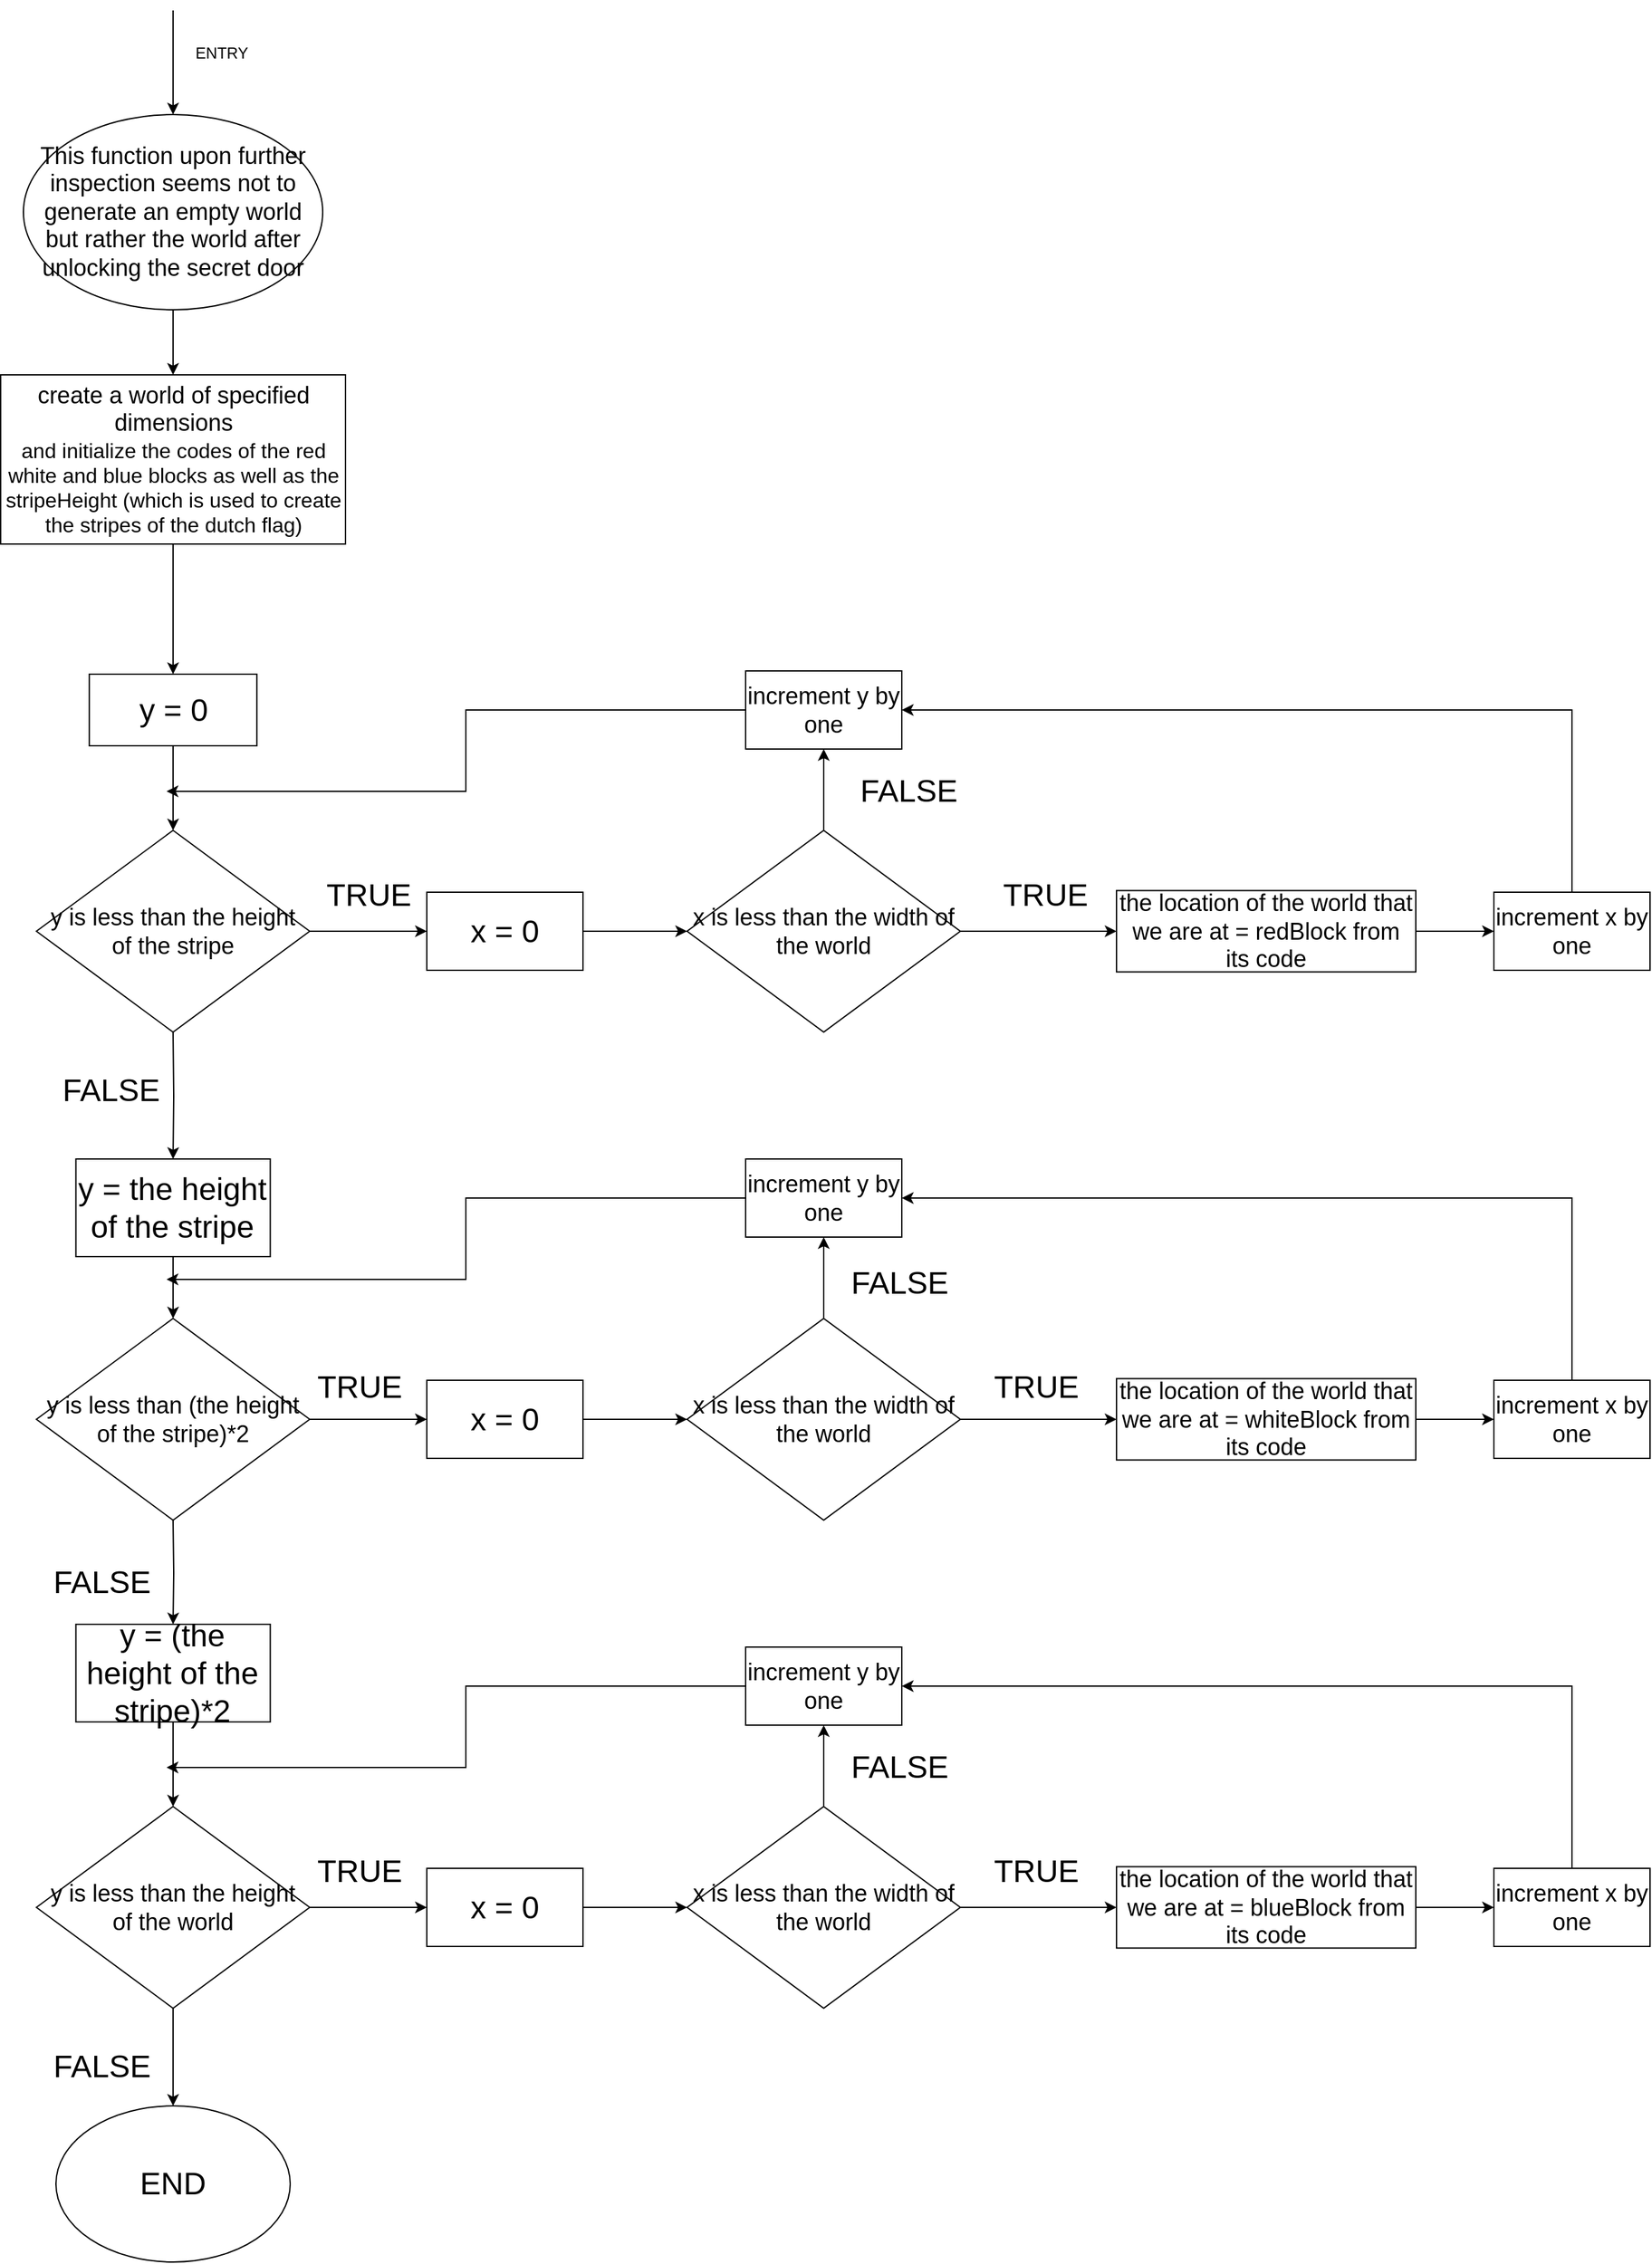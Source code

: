 <mxfile version="21.8.2" type="device">
  <diagram id="C5RBs43oDa-KdzZeNtuy" name="Page-1">
    <mxGraphModel dx="1930" dy="878" grid="1" gridSize="10" guides="1" tooltips="1" connect="1" arrows="1" fold="1" page="1" pageScale="1" pageWidth="827" pageHeight="1169" math="0" shadow="0">
      <root>
        <mxCell id="WIyWlLk6GJQsqaUBKTNV-0" />
        <mxCell id="WIyWlLk6GJQsqaUBKTNV-1" parent="WIyWlLk6GJQsqaUBKTNV-0" />
        <mxCell id="GRbMy3bL4gG7srACkzMk-0" value="ENTRY" style="text;html=1;align=center;verticalAlign=middle;resizable=0;points=[];autosize=1;strokeColor=none;fillColor=none;" vertex="1" parent="WIyWlLk6GJQsqaUBKTNV-1">
          <mxGeometry x="177" y="108" width="70" height="30" as="geometry" />
        </mxCell>
        <mxCell id="GRbMy3bL4gG7srACkzMk-213" value="" style="edgeStyle=orthogonalEdgeStyle;rounded=0;orthogonalLoop=1;jettySize=auto;html=1;" edge="1" parent="WIyWlLk6GJQsqaUBKTNV-1" source="GRbMy3bL4gG7srACkzMk-199" target="GRbMy3bL4gG7srACkzMk-212">
          <mxGeometry relative="1" as="geometry" />
        </mxCell>
        <mxCell id="GRbMy3bL4gG7srACkzMk-199" value="&lt;font style=&quot;font-size: 18px;&quot;&gt;This function upon further inspection seems not to generate an empty world but rather the world after unlocking the secret door&lt;/font&gt;" style="ellipse;whiteSpace=wrap;html=1;" vertex="1" parent="WIyWlLk6GJQsqaUBKTNV-1">
          <mxGeometry x="60" y="170" width="230" height="150" as="geometry" />
        </mxCell>
        <mxCell id="GRbMy3bL4gG7srACkzMk-200" value="" style="endArrow=classic;html=1;rounded=0;entryX=0.5;entryY=0;entryDx=0;entryDy=0;" edge="1" parent="WIyWlLk6GJQsqaUBKTNV-1" target="GRbMy3bL4gG7srACkzMk-199">
          <mxGeometry width="50" height="50" relative="1" as="geometry">
            <mxPoint x="175" y="90" as="sourcePoint" />
            <mxPoint x="330" y="370" as="targetPoint" />
          </mxGeometry>
        </mxCell>
        <mxCell id="GRbMy3bL4gG7srACkzMk-218" value="" style="edgeStyle=orthogonalEdgeStyle;rounded=0;orthogonalLoop=1;jettySize=auto;html=1;" edge="1" parent="WIyWlLk6GJQsqaUBKTNV-1" source="GRbMy3bL4gG7srACkzMk-212" target="GRbMy3bL4gG7srACkzMk-217">
          <mxGeometry relative="1" as="geometry" />
        </mxCell>
        <mxCell id="GRbMy3bL4gG7srACkzMk-212" value="&lt;div&gt;&lt;font style=&quot;font-size: 18px;&quot;&gt;create a world of specified dimensions&lt;/font&gt;&lt;/div&gt;&lt;div&gt;&lt;font size=&quot;3&quot;&gt;and initialize the codes of the red white and blue blocks as well as the stripeHeight (which is used to create the stripes of the dutch flag)&lt;/font&gt;&lt;br&gt;&lt;/div&gt;" style="rounded=0;whiteSpace=wrap;html=1;" vertex="1" parent="WIyWlLk6GJQsqaUBKTNV-1">
          <mxGeometry x="42.5" y="370" width="265" height="130" as="geometry" />
        </mxCell>
        <mxCell id="GRbMy3bL4gG7srACkzMk-237" value="" style="edgeStyle=orthogonalEdgeStyle;rounded=0;orthogonalLoop=1;jettySize=auto;html=1;" edge="1" parent="WIyWlLk6GJQsqaUBKTNV-1" source="GRbMy3bL4gG7srACkzMk-215" target="GRbMy3bL4gG7srACkzMk-236">
          <mxGeometry relative="1" as="geometry" />
        </mxCell>
        <mxCell id="GRbMy3bL4gG7srACkzMk-215" value="&lt;font style=&quot;font-size: 18px;&quot;&gt;y is less than the height of the stripe&lt;/font&gt;" style="rhombus;whiteSpace=wrap;html=1;" vertex="1" parent="WIyWlLk6GJQsqaUBKTNV-1">
          <mxGeometry x="70" y="720" width="210" height="155" as="geometry" />
        </mxCell>
        <mxCell id="GRbMy3bL4gG7srACkzMk-219" value="" style="edgeStyle=orthogonalEdgeStyle;rounded=0;orthogonalLoop=1;jettySize=auto;html=1;" edge="1" parent="WIyWlLk6GJQsqaUBKTNV-1" source="GRbMy3bL4gG7srACkzMk-217" target="GRbMy3bL4gG7srACkzMk-215">
          <mxGeometry relative="1" as="geometry" />
        </mxCell>
        <mxCell id="GRbMy3bL4gG7srACkzMk-217" value="&lt;font style=&quot;font-size: 24px;&quot;&gt;y = 0&lt;/font&gt;" style="rounded=0;whiteSpace=wrap;html=1;" vertex="1" parent="WIyWlLk6GJQsqaUBKTNV-1">
          <mxGeometry x="110.63" y="600" width="128.75" height="55" as="geometry" />
        </mxCell>
        <mxCell id="GRbMy3bL4gG7srACkzMk-239" value="" style="edgeStyle=orthogonalEdgeStyle;rounded=0;orthogonalLoop=1;jettySize=auto;html=1;" edge="1" parent="WIyWlLk6GJQsqaUBKTNV-1" source="GRbMy3bL4gG7srACkzMk-236" target="GRbMy3bL4gG7srACkzMk-238">
          <mxGeometry relative="1" as="geometry" />
        </mxCell>
        <mxCell id="GRbMy3bL4gG7srACkzMk-236" value="&lt;font style=&quot;font-size: 24px;&quot;&gt;x = 0&lt;/font&gt;" style="rounded=0;whiteSpace=wrap;html=1;" vertex="1" parent="WIyWlLk6GJQsqaUBKTNV-1">
          <mxGeometry x="370" y="767.5" width="120" height="60" as="geometry" />
        </mxCell>
        <mxCell id="GRbMy3bL4gG7srACkzMk-241" style="edgeStyle=orthogonalEdgeStyle;rounded=0;orthogonalLoop=1;jettySize=auto;html=1;entryX=0;entryY=0.5;entryDx=0;entryDy=0;" edge="1" parent="WIyWlLk6GJQsqaUBKTNV-1" source="GRbMy3bL4gG7srACkzMk-238" target="GRbMy3bL4gG7srACkzMk-240">
          <mxGeometry relative="1" as="geometry" />
        </mxCell>
        <mxCell id="GRbMy3bL4gG7srACkzMk-246" value="" style="edgeStyle=orthogonalEdgeStyle;rounded=0;orthogonalLoop=1;jettySize=auto;html=1;" edge="1" parent="WIyWlLk6GJQsqaUBKTNV-1" source="GRbMy3bL4gG7srACkzMk-238" target="GRbMy3bL4gG7srACkzMk-244">
          <mxGeometry relative="1" as="geometry" />
        </mxCell>
        <mxCell id="GRbMy3bL4gG7srACkzMk-238" value="&lt;font style=&quot;font-size: 18px;&quot;&gt;x is less than the width of the world&lt;/font&gt;" style="rhombus;whiteSpace=wrap;html=1;" vertex="1" parent="WIyWlLk6GJQsqaUBKTNV-1">
          <mxGeometry x="570" y="720" width="210" height="155" as="geometry" />
        </mxCell>
        <mxCell id="GRbMy3bL4gG7srACkzMk-243" value="" style="edgeStyle=orthogonalEdgeStyle;rounded=0;orthogonalLoop=1;jettySize=auto;html=1;" edge="1" parent="WIyWlLk6GJQsqaUBKTNV-1" source="GRbMy3bL4gG7srACkzMk-240" target="GRbMy3bL4gG7srACkzMk-242">
          <mxGeometry relative="1" as="geometry" />
        </mxCell>
        <mxCell id="GRbMy3bL4gG7srACkzMk-240" value="&lt;font style=&quot;font-size: 18px;&quot;&gt;the location of the world that we are at = redBlock from its code&lt;/font&gt;" style="rounded=0;whiteSpace=wrap;html=1;" vertex="1" parent="WIyWlLk6GJQsqaUBKTNV-1">
          <mxGeometry x="900" y="766.25" width="230" height="62.5" as="geometry" />
        </mxCell>
        <mxCell id="GRbMy3bL4gG7srACkzMk-247" style="edgeStyle=orthogonalEdgeStyle;rounded=0;orthogonalLoop=1;jettySize=auto;html=1;entryX=1;entryY=0.5;entryDx=0;entryDy=0;" edge="1" parent="WIyWlLk6GJQsqaUBKTNV-1" source="GRbMy3bL4gG7srACkzMk-242" target="GRbMy3bL4gG7srACkzMk-244">
          <mxGeometry relative="1" as="geometry">
            <Array as="points">
              <mxPoint x="1250" y="628" />
            </Array>
          </mxGeometry>
        </mxCell>
        <mxCell id="GRbMy3bL4gG7srACkzMk-242" value="&lt;font style=&quot;font-size: 18px;&quot;&gt;increment x by one&lt;/font&gt;" style="rounded=0;whiteSpace=wrap;html=1;" vertex="1" parent="WIyWlLk6GJQsqaUBKTNV-1">
          <mxGeometry x="1190" y="767.5" width="120" height="60" as="geometry" />
        </mxCell>
        <mxCell id="GRbMy3bL4gG7srACkzMk-248" style="edgeStyle=orthogonalEdgeStyle;rounded=0;orthogonalLoop=1;jettySize=auto;html=1;" edge="1" parent="WIyWlLk6GJQsqaUBKTNV-1" source="GRbMy3bL4gG7srACkzMk-244">
          <mxGeometry relative="1" as="geometry">
            <mxPoint x="170" y="690" as="targetPoint" />
            <Array as="points">
              <mxPoint x="400" y="628" />
              <mxPoint x="400" y="690" />
            </Array>
          </mxGeometry>
        </mxCell>
        <mxCell id="GRbMy3bL4gG7srACkzMk-244" value="&lt;font style=&quot;font-size: 18px;&quot;&gt;increment y by one&lt;/font&gt;" style="rounded=0;whiteSpace=wrap;html=1;" vertex="1" parent="WIyWlLk6GJQsqaUBKTNV-1">
          <mxGeometry x="615" y="597.5" width="120" height="60" as="geometry" />
        </mxCell>
        <mxCell id="GRbMy3bL4gG7srACkzMk-249" value="" style="edgeStyle=orthogonalEdgeStyle;rounded=0;orthogonalLoop=1;jettySize=auto;html=1;" edge="1" parent="WIyWlLk6GJQsqaUBKTNV-1" target="GRbMy3bL4gG7srACkzMk-253">
          <mxGeometry relative="1" as="geometry">
            <mxPoint x="175" y="875" as="sourcePoint" />
          </mxGeometry>
        </mxCell>
        <mxCell id="GRbMy3bL4gG7srACkzMk-250" value="" style="edgeStyle=orthogonalEdgeStyle;rounded=0;orthogonalLoop=1;jettySize=auto;html=1;" edge="1" parent="WIyWlLk6GJQsqaUBKTNV-1" source="GRbMy3bL4gG7srACkzMk-251" target="GRbMy3bL4gG7srACkzMk-255">
          <mxGeometry relative="1" as="geometry" />
        </mxCell>
        <mxCell id="GRbMy3bL4gG7srACkzMk-251" value="&lt;font style=&quot;font-size: 18px;&quot;&gt;y is less than (the height of the stripe)*2&lt;/font&gt;" style="rhombus;whiteSpace=wrap;html=1;" vertex="1" parent="WIyWlLk6GJQsqaUBKTNV-1">
          <mxGeometry x="70" y="1095" width="210" height="155" as="geometry" />
        </mxCell>
        <mxCell id="GRbMy3bL4gG7srACkzMk-252" value="" style="edgeStyle=orthogonalEdgeStyle;rounded=0;orthogonalLoop=1;jettySize=auto;html=1;" edge="1" parent="WIyWlLk6GJQsqaUBKTNV-1" source="GRbMy3bL4gG7srACkzMk-253" target="GRbMy3bL4gG7srACkzMk-251">
          <mxGeometry relative="1" as="geometry" />
        </mxCell>
        <mxCell id="GRbMy3bL4gG7srACkzMk-253" value="&lt;font style=&quot;font-size: 24px;&quot;&gt;y = the height of the stripe&lt;br&gt;&lt;/font&gt;" style="rounded=0;whiteSpace=wrap;html=1;" vertex="1" parent="WIyWlLk6GJQsqaUBKTNV-1">
          <mxGeometry x="100.32" y="972.5" width="149.37" height="75" as="geometry" />
        </mxCell>
        <mxCell id="GRbMy3bL4gG7srACkzMk-254" value="" style="edgeStyle=orthogonalEdgeStyle;rounded=0;orthogonalLoop=1;jettySize=auto;html=1;" edge="1" parent="WIyWlLk6GJQsqaUBKTNV-1" source="GRbMy3bL4gG7srACkzMk-255" target="GRbMy3bL4gG7srACkzMk-258">
          <mxGeometry relative="1" as="geometry" />
        </mxCell>
        <mxCell id="GRbMy3bL4gG7srACkzMk-255" value="&lt;font style=&quot;font-size: 24px;&quot;&gt;x = 0&lt;/font&gt;" style="rounded=0;whiteSpace=wrap;html=1;" vertex="1" parent="WIyWlLk6GJQsqaUBKTNV-1">
          <mxGeometry x="370" y="1142.5" width="120" height="60" as="geometry" />
        </mxCell>
        <mxCell id="GRbMy3bL4gG7srACkzMk-256" style="edgeStyle=orthogonalEdgeStyle;rounded=0;orthogonalLoop=1;jettySize=auto;html=1;entryX=0;entryY=0.5;entryDx=0;entryDy=0;" edge="1" parent="WIyWlLk6GJQsqaUBKTNV-1" source="GRbMy3bL4gG7srACkzMk-258" target="GRbMy3bL4gG7srACkzMk-260">
          <mxGeometry relative="1" as="geometry" />
        </mxCell>
        <mxCell id="GRbMy3bL4gG7srACkzMk-257" value="" style="edgeStyle=orthogonalEdgeStyle;rounded=0;orthogonalLoop=1;jettySize=auto;html=1;" edge="1" parent="WIyWlLk6GJQsqaUBKTNV-1" source="GRbMy3bL4gG7srACkzMk-258" target="GRbMy3bL4gG7srACkzMk-264">
          <mxGeometry relative="1" as="geometry" />
        </mxCell>
        <mxCell id="GRbMy3bL4gG7srACkzMk-258" value="&lt;font style=&quot;font-size: 18px;&quot;&gt;x is less than the width of the world&lt;/font&gt;" style="rhombus;whiteSpace=wrap;html=1;" vertex="1" parent="WIyWlLk6GJQsqaUBKTNV-1">
          <mxGeometry x="570" y="1095" width="210" height="155" as="geometry" />
        </mxCell>
        <mxCell id="GRbMy3bL4gG7srACkzMk-259" value="" style="edgeStyle=orthogonalEdgeStyle;rounded=0;orthogonalLoop=1;jettySize=auto;html=1;" edge="1" parent="WIyWlLk6GJQsqaUBKTNV-1" source="GRbMy3bL4gG7srACkzMk-260" target="GRbMy3bL4gG7srACkzMk-262">
          <mxGeometry relative="1" as="geometry" />
        </mxCell>
        <mxCell id="GRbMy3bL4gG7srACkzMk-260" value="&lt;font style=&quot;font-size: 18px;&quot;&gt;the location of the world that we are at = whiteBlock from its code&lt;/font&gt;" style="rounded=0;whiteSpace=wrap;html=1;" vertex="1" parent="WIyWlLk6GJQsqaUBKTNV-1">
          <mxGeometry x="900" y="1141.25" width="230" height="62.5" as="geometry" />
        </mxCell>
        <mxCell id="GRbMy3bL4gG7srACkzMk-261" style="edgeStyle=orthogonalEdgeStyle;rounded=0;orthogonalLoop=1;jettySize=auto;html=1;entryX=1;entryY=0.5;entryDx=0;entryDy=0;" edge="1" parent="WIyWlLk6GJQsqaUBKTNV-1" source="GRbMy3bL4gG7srACkzMk-262" target="GRbMy3bL4gG7srACkzMk-264">
          <mxGeometry relative="1" as="geometry">
            <Array as="points">
              <mxPoint x="1250" y="1003" />
            </Array>
          </mxGeometry>
        </mxCell>
        <mxCell id="GRbMy3bL4gG7srACkzMk-262" value="&lt;font style=&quot;font-size: 18px;&quot;&gt;increment x by one&lt;/font&gt;" style="rounded=0;whiteSpace=wrap;html=1;" vertex="1" parent="WIyWlLk6GJQsqaUBKTNV-1">
          <mxGeometry x="1190" y="1142.5" width="120" height="60" as="geometry" />
        </mxCell>
        <mxCell id="GRbMy3bL4gG7srACkzMk-263" style="edgeStyle=orthogonalEdgeStyle;rounded=0;orthogonalLoop=1;jettySize=auto;html=1;" edge="1" parent="WIyWlLk6GJQsqaUBKTNV-1" source="GRbMy3bL4gG7srACkzMk-264">
          <mxGeometry relative="1" as="geometry">
            <mxPoint x="170" y="1065" as="targetPoint" />
            <Array as="points">
              <mxPoint x="400" y="1003" />
              <mxPoint x="400" y="1065" />
            </Array>
          </mxGeometry>
        </mxCell>
        <mxCell id="GRbMy3bL4gG7srACkzMk-264" value="&lt;font style=&quot;font-size: 18px;&quot;&gt;increment y by one&lt;/font&gt;" style="rounded=0;whiteSpace=wrap;html=1;" vertex="1" parent="WIyWlLk6GJQsqaUBKTNV-1">
          <mxGeometry x="615" y="972.5" width="120" height="60" as="geometry" />
        </mxCell>
        <mxCell id="GRbMy3bL4gG7srACkzMk-265" value="" style="edgeStyle=orthogonalEdgeStyle;rounded=0;orthogonalLoop=1;jettySize=auto;html=1;" edge="1" parent="WIyWlLk6GJQsqaUBKTNV-1" target="GRbMy3bL4gG7srACkzMk-269">
          <mxGeometry relative="1" as="geometry">
            <mxPoint x="175" y="1250" as="sourcePoint" />
          </mxGeometry>
        </mxCell>
        <mxCell id="GRbMy3bL4gG7srACkzMk-266" value="" style="edgeStyle=orthogonalEdgeStyle;rounded=0;orthogonalLoop=1;jettySize=auto;html=1;" edge="1" parent="WIyWlLk6GJQsqaUBKTNV-1" source="GRbMy3bL4gG7srACkzMk-267" target="GRbMy3bL4gG7srACkzMk-271">
          <mxGeometry relative="1" as="geometry" />
        </mxCell>
        <mxCell id="GRbMy3bL4gG7srACkzMk-282" value="" style="edgeStyle=orthogonalEdgeStyle;rounded=0;orthogonalLoop=1;jettySize=auto;html=1;" edge="1" parent="WIyWlLk6GJQsqaUBKTNV-1" source="GRbMy3bL4gG7srACkzMk-267" target="GRbMy3bL4gG7srACkzMk-281">
          <mxGeometry relative="1" as="geometry" />
        </mxCell>
        <mxCell id="GRbMy3bL4gG7srACkzMk-267" value="&lt;font style=&quot;font-size: 18px;&quot;&gt;y is less than the height of the world&lt;br&gt;&lt;/font&gt;" style="rhombus;whiteSpace=wrap;html=1;" vertex="1" parent="WIyWlLk6GJQsqaUBKTNV-1">
          <mxGeometry x="70" y="1470" width="210" height="155" as="geometry" />
        </mxCell>
        <mxCell id="GRbMy3bL4gG7srACkzMk-268" value="" style="edgeStyle=orthogonalEdgeStyle;rounded=0;orthogonalLoop=1;jettySize=auto;html=1;" edge="1" parent="WIyWlLk6GJQsqaUBKTNV-1" source="GRbMy3bL4gG7srACkzMk-269" target="GRbMy3bL4gG7srACkzMk-267">
          <mxGeometry relative="1" as="geometry" />
        </mxCell>
        <mxCell id="GRbMy3bL4gG7srACkzMk-269" value="&lt;font style=&quot;font-size: 24px;&quot;&gt;y = (the height of the stripe)*2&lt;br&gt;&lt;/font&gt;" style="rounded=0;whiteSpace=wrap;html=1;" vertex="1" parent="WIyWlLk6GJQsqaUBKTNV-1">
          <mxGeometry x="100.32" y="1330" width="149.37" height="75" as="geometry" />
        </mxCell>
        <mxCell id="GRbMy3bL4gG7srACkzMk-270" value="" style="edgeStyle=orthogonalEdgeStyle;rounded=0;orthogonalLoop=1;jettySize=auto;html=1;" edge="1" parent="WIyWlLk6GJQsqaUBKTNV-1" source="GRbMy3bL4gG7srACkzMk-271" target="GRbMy3bL4gG7srACkzMk-274">
          <mxGeometry relative="1" as="geometry" />
        </mxCell>
        <mxCell id="GRbMy3bL4gG7srACkzMk-271" value="&lt;font style=&quot;font-size: 24px;&quot;&gt;x = 0&lt;/font&gt;" style="rounded=0;whiteSpace=wrap;html=1;" vertex="1" parent="WIyWlLk6GJQsqaUBKTNV-1">
          <mxGeometry x="370" y="1517.5" width="120" height="60" as="geometry" />
        </mxCell>
        <mxCell id="GRbMy3bL4gG7srACkzMk-272" style="edgeStyle=orthogonalEdgeStyle;rounded=0;orthogonalLoop=1;jettySize=auto;html=1;entryX=0;entryY=0.5;entryDx=0;entryDy=0;" edge="1" parent="WIyWlLk6GJQsqaUBKTNV-1" source="GRbMy3bL4gG7srACkzMk-274" target="GRbMy3bL4gG7srACkzMk-276">
          <mxGeometry relative="1" as="geometry" />
        </mxCell>
        <mxCell id="GRbMy3bL4gG7srACkzMk-273" value="" style="edgeStyle=orthogonalEdgeStyle;rounded=0;orthogonalLoop=1;jettySize=auto;html=1;" edge="1" parent="WIyWlLk6GJQsqaUBKTNV-1" source="GRbMy3bL4gG7srACkzMk-274" target="GRbMy3bL4gG7srACkzMk-280">
          <mxGeometry relative="1" as="geometry" />
        </mxCell>
        <mxCell id="GRbMy3bL4gG7srACkzMk-274" value="&lt;font style=&quot;font-size: 18px;&quot;&gt;x is less than the width of the world&lt;/font&gt;" style="rhombus;whiteSpace=wrap;html=1;" vertex="1" parent="WIyWlLk6GJQsqaUBKTNV-1">
          <mxGeometry x="570" y="1470" width="210" height="155" as="geometry" />
        </mxCell>
        <mxCell id="GRbMy3bL4gG7srACkzMk-275" value="" style="edgeStyle=orthogonalEdgeStyle;rounded=0;orthogonalLoop=1;jettySize=auto;html=1;" edge="1" parent="WIyWlLk6GJQsqaUBKTNV-1" source="GRbMy3bL4gG7srACkzMk-276" target="GRbMy3bL4gG7srACkzMk-278">
          <mxGeometry relative="1" as="geometry" />
        </mxCell>
        <mxCell id="GRbMy3bL4gG7srACkzMk-276" value="&lt;font style=&quot;font-size: 18px;&quot;&gt;the location of the world that we are at = blueBlock from its code&lt;/font&gt;" style="rounded=0;whiteSpace=wrap;html=1;" vertex="1" parent="WIyWlLk6GJQsqaUBKTNV-1">
          <mxGeometry x="900" y="1516.25" width="230" height="62.5" as="geometry" />
        </mxCell>
        <mxCell id="GRbMy3bL4gG7srACkzMk-277" style="edgeStyle=orthogonalEdgeStyle;rounded=0;orthogonalLoop=1;jettySize=auto;html=1;entryX=1;entryY=0.5;entryDx=0;entryDy=0;" edge="1" parent="WIyWlLk6GJQsqaUBKTNV-1" source="GRbMy3bL4gG7srACkzMk-278" target="GRbMy3bL4gG7srACkzMk-280">
          <mxGeometry relative="1" as="geometry">
            <Array as="points">
              <mxPoint x="1250" y="1378" />
            </Array>
          </mxGeometry>
        </mxCell>
        <mxCell id="GRbMy3bL4gG7srACkzMk-278" value="&lt;font style=&quot;font-size: 18px;&quot;&gt;increment x by one&lt;/font&gt;" style="rounded=0;whiteSpace=wrap;html=1;" vertex="1" parent="WIyWlLk6GJQsqaUBKTNV-1">
          <mxGeometry x="1190" y="1517.5" width="120" height="60" as="geometry" />
        </mxCell>
        <mxCell id="GRbMy3bL4gG7srACkzMk-279" style="edgeStyle=orthogonalEdgeStyle;rounded=0;orthogonalLoop=1;jettySize=auto;html=1;" edge="1" parent="WIyWlLk6GJQsqaUBKTNV-1" source="GRbMy3bL4gG7srACkzMk-280">
          <mxGeometry relative="1" as="geometry">
            <mxPoint x="170" y="1440" as="targetPoint" />
            <Array as="points">
              <mxPoint x="400" y="1378" />
              <mxPoint x="400" y="1440" />
            </Array>
          </mxGeometry>
        </mxCell>
        <mxCell id="GRbMy3bL4gG7srACkzMk-280" value="&lt;font style=&quot;font-size: 18px;&quot;&gt;increment y by one&lt;/font&gt;" style="rounded=0;whiteSpace=wrap;html=1;" vertex="1" parent="WIyWlLk6GJQsqaUBKTNV-1">
          <mxGeometry x="615" y="1347.5" width="120" height="60" as="geometry" />
        </mxCell>
        <mxCell id="GRbMy3bL4gG7srACkzMk-281" value="&lt;font style=&quot;font-size: 24px;&quot;&gt;END&lt;/font&gt;" style="ellipse;whiteSpace=wrap;html=1;" vertex="1" parent="WIyWlLk6GJQsqaUBKTNV-1">
          <mxGeometry x="85.01" y="1700" width="180" height="120" as="geometry" />
        </mxCell>
        <mxCell id="GRbMy3bL4gG7srACkzMk-283" value="&lt;font style=&quot;font-size: 24px;&quot;&gt;TRUE&lt;/font&gt;" style="text;html=1;align=center;verticalAlign=middle;resizable=0;points=[];autosize=1;strokeColor=none;fillColor=none;" vertex="1" parent="WIyWlLk6GJQsqaUBKTNV-1">
          <mxGeometry x="280" y="750" width="90" height="40" as="geometry" />
        </mxCell>
        <mxCell id="GRbMy3bL4gG7srACkzMk-284" value="&lt;font style=&quot;font-size: 24px;&quot;&gt;TRUE&lt;/font&gt;" style="text;html=1;align=center;verticalAlign=middle;resizable=0;points=[];autosize=1;strokeColor=none;fillColor=none;" vertex="1" parent="WIyWlLk6GJQsqaUBKTNV-1">
          <mxGeometry x="800" y="750" width="90" height="40" as="geometry" />
        </mxCell>
        <mxCell id="GRbMy3bL4gG7srACkzMk-285" value="&lt;font style=&quot;font-size: 24px;&quot;&gt;FALSE&lt;/font&gt;" style="text;html=1;align=center;verticalAlign=middle;resizable=0;points=[];autosize=1;strokeColor=none;fillColor=none;" vertex="1" parent="WIyWlLk6GJQsqaUBKTNV-1">
          <mxGeometry x="690" y="670" width="100" height="40" as="geometry" />
        </mxCell>
        <mxCell id="GRbMy3bL4gG7srACkzMk-286" value="&lt;font style=&quot;font-size: 24px;&quot;&gt;FALSE&lt;/font&gt;" style="text;html=1;align=center;verticalAlign=middle;resizable=0;points=[];autosize=1;strokeColor=none;fillColor=none;" vertex="1" parent="WIyWlLk6GJQsqaUBKTNV-1">
          <mxGeometry x="77" y="900" width="100" height="40" as="geometry" />
        </mxCell>
        <mxCell id="GRbMy3bL4gG7srACkzMk-287" value="&lt;font style=&quot;font-size: 24px;&quot;&gt;TRUE&lt;/font&gt;" style="text;html=1;align=center;verticalAlign=middle;resizable=0;points=[];autosize=1;strokeColor=none;fillColor=none;" vertex="1" parent="WIyWlLk6GJQsqaUBKTNV-1">
          <mxGeometry x="273" y="1127.5" width="90" height="40" as="geometry" />
        </mxCell>
        <mxCell id="GRbMy3bL4gG7srACkzMk-288" value="&lt;font style=&quot;font-size: 24px;&quot;&gt;TRUE&lt;/font&gt;" style="text;html=1;align=center;verticalAlign=middle;resizable=0;points=[];autosize=1;strokeColor=none;fillColor=none;" vertex="1" parent="WIyWlLk6GJQsqaUBKTNV-1">
          <mxGeometry x="793" y="1127.5" width="90" height="40" as="geometry" />
        </mxCell>
        <mxCell id="GRbMy3bL4gG7srACkzMk-289" value="&lt;font style=&quot;font-size: 24px;&quot;&gt;FALSE&lt;/font&gt;" style="text;html=1;align=center;verticalAlign=middle;resizable=0;points=[];autosize=1;strokeColor=none;fillColor=none;" vertex="1" parent="WIyWlLk6GJQsqaUBKTNV-1">
          <mxGeometry x="683" y="1047.5" width="100" height="40" as="geometry" />
        </mxCell>
        <mxCell id="GRbMy3bL4gG7srACkzMk-290" value="&lt;font style=&quot;font-size: 24px;&quot;&gt;FALSE&lt;/font&gt;" style="text;html=1;align=center;verticalAlign=middle;resizable=0;points=[];autosize=1;strokeColor=none;fillColor=none;" vertex="1" parent="WIyWlLk6GJQsqaUBKTNV-1">
          <mxGeometry x="70" y="1277.5" width="100" height="40" as="geometry" />
        </mxCell>
        <mxCell id="GRbMy3bL4gG7srACkzMk-291" value="&lt;font style=&quot;font-size: 24px;&quot;&gt;TRUE&lt;/font&gt;" style="text;html=1;align=center;verticalAlign=middle;resizable=0;points=[];autosize=1;strokeColor=none;fillColor=none;" vertex="1" parent="WIyWlLk6GJQsqaUBKTNV-1">
          <mxGeometry x="273" y="1500" width="90" height="40" as="geometry" />
        </mxCell>
        <mxCell id="GRbMy3bL4gG7srACkzMk-292" value="&lt;font style=&quot;font-size: 24px;&quot;&gt;TRUE&lt;/font&gt;" style="text;html=1;align=center;verticalAlign=middle;resizable=0;points=[];autosize=1;strokeColor=none;fillColor=none;" vertex="1" parent="WIyWlLk6GJQsqaUBKTNV-1">
          <mxGeometry x="793" y="1500" width="90" height="40" as="geometry" />
        </mxCell>
        <mxCell id="GRbMy3bL4gG7srACkzMk-293" value="&lt;font style=&quot;font-size: 24px;&quot;&gt;FALSE&lt;/font&gt;" style="text;html=1;align=center;verticalAlign=middle;resizable=0;points=[];autosize=1;strokeColor=none;fillColor=none;" vertex="1" parent="WIyWlLk6GJQsqaUBKTNV-1">
          <mxGeometry x="683" y="1420" width="100" height="40" as="geometry" />
        </mxCell>
        <mxCell id="GRbMy3bL4gG7srACkzMk-294" value="&lt;font style=&quot;font-size: 24px;&quot;&gt;FALSE&lt;/font&gt;" style="text;html=1;align=center;verticalAlign=middle;resizable=0;points=[];autosize=1;strokeColor=none;fillColor=none;" vertex="1" parent="WIyWlLk6GJQsqaUBKTNV-1">
          <mxGeometry x="70" y="1650" width="100" height="40" as="geometry" />
        </mxCell>
      </root>
    </mxGraphModel>
  </diagram>
</mxfile>
